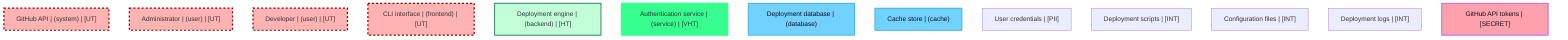 graph TB
  node_000000000000000000000011["GitHub API | (system) | [UT]"]:::untrusted
  node_000000000000000000000012["Administrator | (user) | [UT]"]:::untrusted
  node_000000000000000000000013["Developer | (user) | [UT]"]:::untrusted
  node_000000000000000000000006["CLI interface | (frontend) | [UT]"]:::untrusted
  node_000000000000000000000007["Deployment engine | (backend) | [HT]"]:::highTrust
  node_000000000000000000000008["Authentication service | (service) | [VHT]"]:::veryHighTrust
  node_000000000000000000000009["Deployment database | (database)"]:::dataStore
  node_000000000000000000000010["Cache store | (cache)"]:::dataStore
  node_000000000000000000000001["User credentials | [PII]"]:::dataAsset,pii
  node_000000000000000000000002["Deployment scripts | [INT]"]:::dataAsset,internal
  node_000000000000000000000003["Configuration files | [INT]"]:::dataAsset,internal
  node_000000000000000000000004["Deployment logs | [INT]"]:::dataAsset,internal
  node_000000000000000000000005["GitHub API tokens | [SECRET]"]:::dataAsset


  classDef externalEntity fill:#FFB3B3,stroke:#8B0000,stroke-width:2px,color:#0B0D17
  classDef process fill:#C2FFD8,stroke:#106B49,stroke-width:2px,color:#0B0D17
  classDef dataStore fill:#73d1ff,stroke:#29ABE2,stroke-width:2px,color:#0B0D17
  classDef dataAsset fill:#ffa1ad,stroke:#A259FF,stroke-width:2px,color:#0B0D17
  classDef untrusted fill:#FFB3B3,stroke:#8B0000,stroke-width:3px,stroke-dasharray:5 5
  classDef lowTrust fill:#f77c63,stroke:#f77c63,stroke-width:2px,stroke-dasharray:3 3
  classDef mediumTrust fill:#FFF2B3,stroke:#7A6300,stroke-width:2px
  classDef highTrust fill:#C2FFD8,stroke:#106B49,stroke-width:2px
  classDef veryHighTrust fill:#36FF8F,stroke:#36FF8F,stroke-width:3px
  classDef public fill:#C2FFD8,stroke:#106B49,stroke-width:1px
  classDef internal fill:#FFF2B3,stroke:#7A6300,stroke-width:1px
  classDef confidential fill:#FFB3B3,stroke:#8B0000,stroke-width:2px
  classDef restricted fill:#8B0000,stroke:#8B0000,stroke-width:3px
  classDef pii fill:#ffa1ad,stroke:#A259FF,stroke-width:2px
  classDef pci fill:#8B0000,stroke:#8B0000,stroke-width:3px
  classDef phi fill:#ffa1ad,stroke:#A259FF,stroke-width:3px
  classDef encryptedFlow stroke:#106B49,stroke-width:2px
  classDef unencryptedFlow stroke:#8B0000,stroke-width:2px,stroke-dasharray:5 5
  classDef authenticatedFlow stroke:#29ABE2,stroke-width:2px
  classDef trustBoundary fill:transparent,stroke:#2E3440,stroke-width:3px,stroke-dasharray:10 5